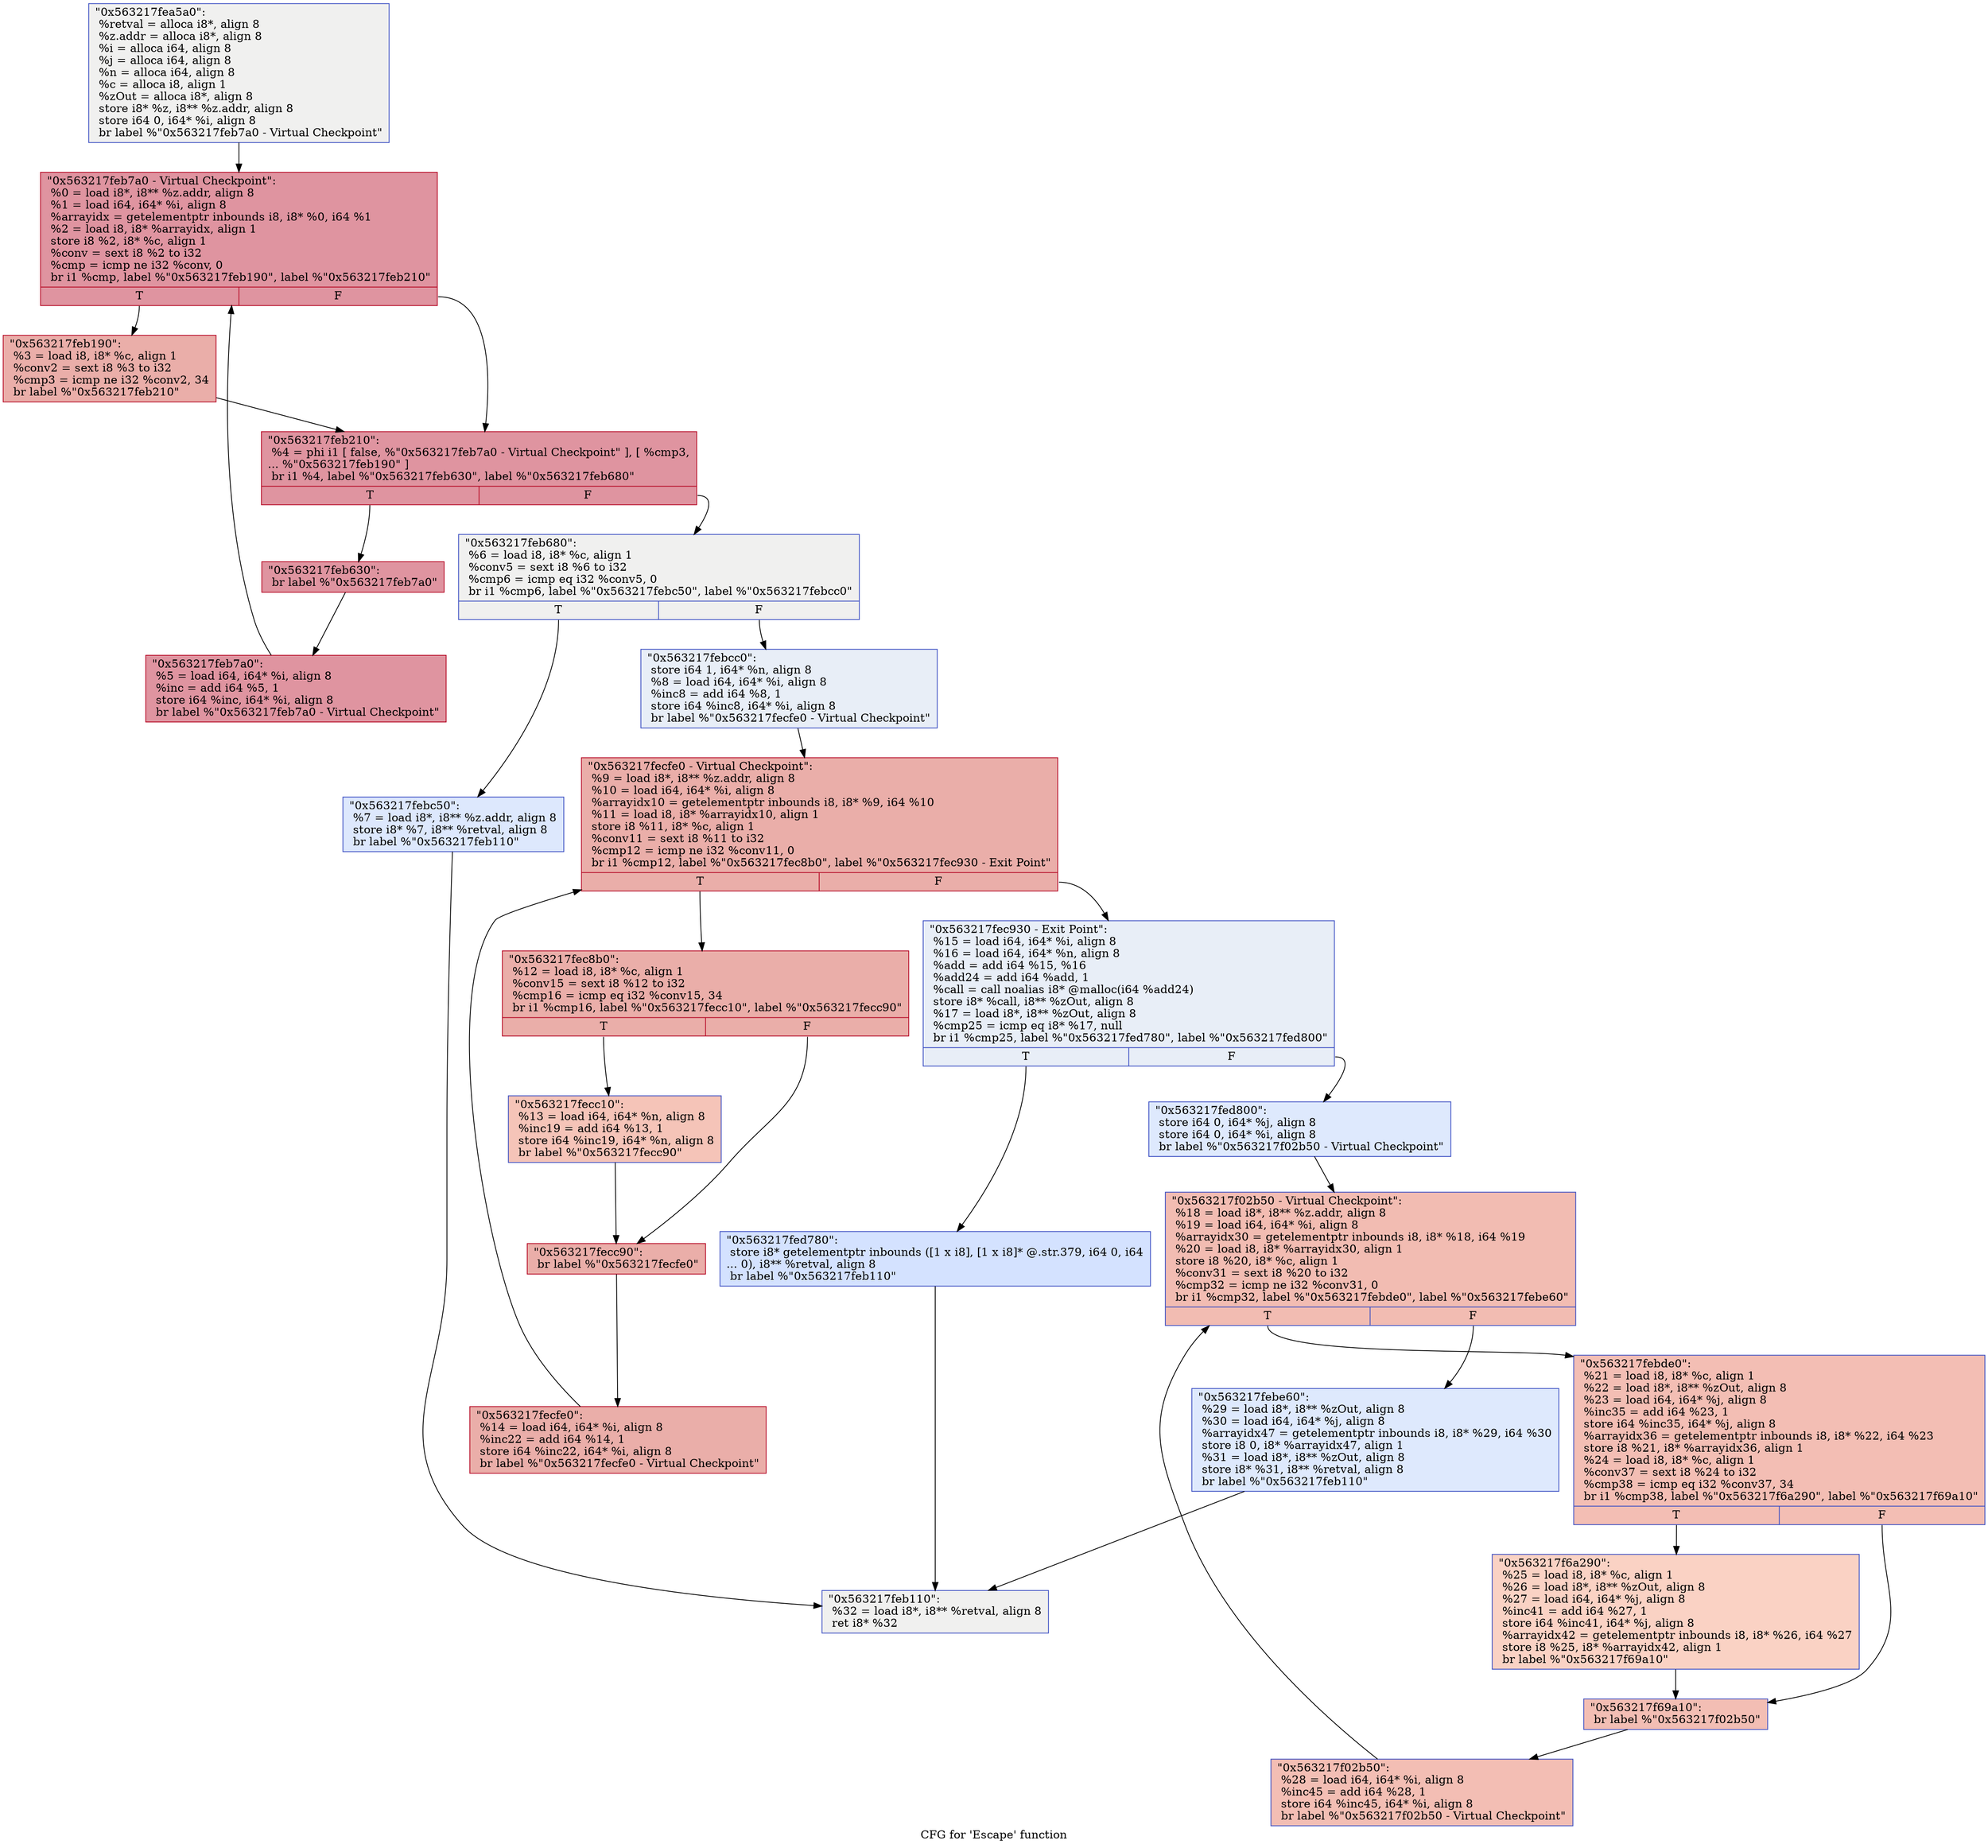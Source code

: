 digraph "CFG for 'Escape' function" {
	label="CFG for 'Escape' function";

	Node0x563217fea5a0 [shape=record,color="#3d50c3ff", style=filled, fillcolor="#dedcdb70",label="{\"0x563217fea5a0\":\l  %retval = alloca i8*, align 8\l  %z.addr = alloca i8*, align 8\l  %i = alloca i64, align 8\l  %j = alloca i64, align 8\l  %n = alloca i64, align 8\l  %c = alloca i8, align 1\l  %zOut = alloca i8*, align 8\l  store i8* %z, i8** %z.addr, align 8\l  store i64 0, i64* %i, align 8\l  br label %\"0x563217feb7a0 - Virtual Checkpoint\"\l}"];
	Node0x563217fea5a0 -> Node0x563217feaae0;
	Node0x563217feaae0 [shape=record,color="#b70d28ff", style=filled, fillcolor="#b70d2870",label="{\"0x563217feb7a0 - Virtual Checkpoint\":            \l  %0 = load i8*, i8** %z.addr, align 8\l  %1 = load i64, i64* %i, align 8\l  %arrayidx = getelementptr inbounds i8, i8* %0, i64 %1\l  %2 = load i8, i8* %arrayidx, align 1\l  store i8 %2, i8* %c, align 1\l  %conv = sext i8 %2 to i32\l  %cmp = icmp ne i32 %conv, 0\l  br i1 %cmp, label %\"0x563217feb190\", label %\"0x563217feb210\"\l|{<s0>T|<s1>F}}"];
	Node0x563217feaae0:s0 -> Node0x563217feb190;
	Node0x563217feaae0:s1 -> Node0x563217feb210;
	Node0x563217feb190 [shape=record,color="#b70d28ff", style=filled, fillcolor="#d0473d70",label="{\"0x563217feb190\":                                 \l  %3 = load i8, i8* %c, align 1\l  %conv2 = sext i8 %3 to i32\l  %cmp3 = icmp ne i32 %conv2, 34\l  br label %\"0x563217feb210\"\l}"];
	Node0x563217feb190 -> Node0x563217feb210;
	Node0x563217feb210 [shape=record,color="#b70d28ff", style=filled, fillcolor="#b70d2870",label="{\"0x563217feb210\":                                 \l  %4 = phi i1 [ false, %\"0x563217feb7a0 - Virtual Checkpoint\" ], [ %cmp3,\l... %\"0x563217feb190\" ]\l  br i1 %4, label %\"0x563217feb630\", label %\"0x563217feb680\"\l|{<s0>T|<s1>F}}"];
	Node0x563217feb210:s0 -> Node0x563217feb630;
	Node0x563217feb210:s1 -> Node0x563217feb680;
	Node0x563217feb630 [shape=record,color="#b70d28ff", style=filled, fillcolor="#b70d2870",label="{\"0x563217feb630\":                                 \l  br label %\"0x563217feb7a0\"\l}"];
	Node0x563217feb630 -> Node0x563217feb7a0;
	Node0x563217feb7a0 [shape=record,color="#b70d28ff", style=filled, fillcolor="#b70d2870",label="{\"0x563217feb7a0\":                                 \l  %5 = load i64, i64* %i, align 8\l  %inc = add i64 %5, 1\l  store i64 %inc, i64* %i, align 8\l  br label %\"0x563217feb7a0 - Virtual Checkpoint\"\l}"];
	Node0x563217feb7a0 -> Node0x563217feaae0;
	Node0x563217feb680 [shape=record,color="#3d50c3ff", style=filled, fillcolor="#dedcdb70",label="{\"0x563217feb680\":                                 \l  %6 = load i8, i8* %c, align 1\l  %conv5 = sext i8 %6 to i32\l  %cmp6 = icmp eq i32 %conv5, 0\l  br i1 %cmp6, label %\"0x563217febc50\", label %\"0x563217febcc0\"\l|{<s0>T|<s1>F}}"];
	Node0x563217feb680:s0 -> Node0x563217febc50;
	Node0x563217feb680:s1 -> Node0x563217febcc0;
	Node0x563217febc50 [shape=record,color="#3d50c3ff", style=filled, fillcolor="#b2ccfb70",label="{\"0x563217febc50\":                                 \l  %7 = load i8*, i8** %z.addr, align 8\l  store i8* %7, i8** %retval, align 8\l  br label %\"0x563217feb110\"\l}"];
	Node0x563217febc50 -> Node0x563217feb110;
	Node0x563217febcc0 [shape=record,color="#3d50c3ff", style=filled, fillcolor="#cbd8ee70",label="{\"0x563217febcc0\":                                 \l  store i64 1, i64* %n, align 8\l  %8 = load i64, i64* %i, align 8\l  %inc8 = add i64 %8, 1\l  store i64 %inc8, i64* %i, align 8\l  br label %\"0x563217fecfe0 - Virtual Checkpoint\"\l}"];
	Node0x563217febcc0 -> Node0x563217feb5e0;
	Node0x563217feb5e0 [shape=record,color="#b70d28ff", style=filled, fillcolor="#d0473d70",label="{\"0x563217fecfe0 - Virtual Checkpoint\":            \l  %9 = load i8*, i8** %z.addr, align 8\l  %10 = load i64, i64* %i, align 8\l  %arrayidx10 = getelementptr inbounds i8, i8* %9, i64 %10\l  %11 = load i8, i8* %arrayidx10, align 1\l  store i8 %11, i8* %c, align 1\l  %conv11 = sext i8 %11 to i32\l  %cmp12 = icmp ne i32 %conv11, 0\l  br i1 %cmp12, label %\"0x563217fec8b0\", label %\"0x563217fec930 - Exit Point\"\l|{<s0>T|<s1>F}}"];
	Node0x563217feb5e0:s0 -> Node0x563217fec8b0;
	Node0x563217feb5e0:s1 -> Node0x563217fec930;
	Node0x563217fec8b0 [shape=record,color="#b70d28ff", style=filled, fillcolor="#d0473d70",label="{\"0x563217fec8b0\":                                 \l  %12 = load i8, i8* %c, align 1\l  %conv15 = sext i8 %12 to i32\l  %cmp16 = icmp eq i32 %conv15, 34\l  br i1 %cmp16, label %\"0x563217fecc10\", label %\"0x563217fecc90\"\l|{<s0>T|<s1>F}}"];
	Node0x563217fec8b0:s0 -> Node0x563217fecc10;
	Node0x563217fec8b0:s1 -> Node0x563217fecc90;
	Node0x563217fecc10 [shape=record,color="#3d50c3ff", style=filled, fillcolor="#e97a5f70",label="{\"0x563217fecc10\":                                 \l  %13 = load i64, i64* %n, align 8\l  %inc19 = add i64 %13, 1\l  store i64 %inc19, i64* %n, align 8\l  br label %\"0x563217fecc90\"\l}"];
	Node0x563217fecc10 -> Node0x563217fecc90;
	Node0x563217fecc90 [shape=record,color="#b70d28ff", style=filled, fillcolor="#d0473d70",label="{\"0x563217fecc90\":                                 \l  br label %\"0x563217fecfe0\"\l}"];
	Node0x563217fecc90 -> Node0x563217fecfe0;
	Node0x563217fecfe0 [shape=record,color="#b70d28ff", style=filled, fillcolor="#d0473d70",label="{\"0x563217fecfe0\":                                 \l  %14 = load i64, i64* %i, align 8\l  %inc22 = add i64 %14, 1\l  store i64 %inc22, i64* %i, align 8\l  br label %\"0x563217fecfe0 - Virtual Checkpoint\"\l}"];
	Node0x563217fecfe0 -> Node0x563217feb5e0;
	Node0x563217fec930 [shape=record,color="#3d50c3ff", style=filled, fillcolor="#cbd8ee70",label="{\"0x563217fec930 - Exit Point\":                    \l  %15 = load i64, i64* %i, align 8\l  %16 = load i64, i64* %n, align 8\l  %add = add i64 %15, %16\l  %add24 = add i64 %add, 1\l  %call = call noalias i8* @malloc(i64 %add24)\l  store i8* %call, i8** %zOut, align 8\l  %17 = load i8*, i8** %zOut, align 8\l  %cmp25 = icmp eq i8* %17, null\l  br i1 %cmp25, label %\"0x563217fed780\", label %\"0x563217fed800\"\l|{<s0>T|<s1>F}}"];
	Node0x563217fec930:s0 -> Node0x563217fed780;
	Node0x563217fec930:s1 -> Node0x563217fed800;
	Node0x563217fed780 [shape=record,color="#3d50c3ff", style=filled, fillcolor="#9ebeff70",label="{\"0x563217fed780\":                                 \l  store i8* getelementptr inbounds ([1 x i8], [1 x i8]* @.str.379, i64 0, i64\l... 0), i8** %retval, align 8\l  br label %\"0x563217feb110\"\l}"];
	Node0x563217fed780 -> Node0x563217feb110;
	Node0x563217fed800 [shape=record,color="#3d50c3ff", style=filled, fillcolor="#b5cdfa70",label="{\"0x563217fed800\":                                 \l  store i64 0, i64* %j, align 8\l  store i64 0, i64* %i, align 8\l  br label %\"0x563217f02b50 - Virtual Checkpoint\"\l}"];
	Node0x563217fed800 -> Node0x563217fedb70;
	Node0x563217fedb70 [shape=record,color="#3d50c3ff", style=filled, fillcolor="#e1675170",label="{\"0x563217f02b50 - Virtual Checkpoint\":            \l  %18 = load i8*, i8** %z.addr, align 8\l  %19 = load i64, i64* %i, align 8\l  %arrayidx30 = getelementptr inbounds i8, i8* %18, i64 %19\l  %20 = load i8, i8* %arrayidx30, align 1\l  store i8 %20, i8* %c, align 1\l  %conv31 = sext i8 %20 to i32\l  %cmp32 = icmp ne i32 %conv31, 0\l  br i1 %cmp32, label %\"0x563217febde0\", label %\"0x563217febe60\"\l|{<s0>T|<s1>F}}"];
	Node0x563217fedb70:s0 -> Node0x563217febde0;
	Node0x563217fedb70:s1 -> Node0x563217febe60;
	Node0x563217febde0 [shape=record,color="#3d50c3ff", style=filled, fillcolor="#e36c5570",label="{\"0x563217febde0\":                                 \l  %21 = load i8, i8* %c, align 1\l  %22 = load i8*, i8** %zOut, align 8\l  %23 = load i64, i64* %j, align 8\l  %inc35 = add i64 %23, 1\l  store i64 %inc35, i64* %j, align 8\l  %arrayidx36 = getelementptr inbounds i8, i8* %22, i64 %23\l  store i8 %21, i8* %arrayidx36, align 1\l  %24 = load i8, i8* %c, align 1\l  %conv37 = sext i8 %24 to i32\l  %cmp38 = icmp eq i32 %conv37, 34\l  br i1 %cmp38, label %\"0x563217f6a290\", label %\"0x563217f69a10\"\l|{<s0>T|<s1>F}}"];
	Node0x563217febde0:s0 -> Node0x563217f6a290;
	Node0x563217febde0:s1 -> Node0x563217f69a10;
	Node0x563217f6a290 [shape=record,color="#3d50c3ff", style=filled, fillcolor="#f4987a70",label="{\"0x563217f6a290\":                                 \l  %25 = load i8, i8* %c, align 1\l  %26 = load i8*, i8** %zOut, align 8\l  %27 = load i64, i64* %j, align 8\l  %inc41 = add i64 %27, 1\l  store i64 %inc41, i64* %j, align 8\l  %arrayidx42 = getelementptr inbounds i8, i8* %26, i64 %27\l  store i8 %25, i8* %arrayidx42, align 1\l  br label %\"0x563217f69a10\"\l}"];
	Node0x563217f6a290 -> Node0x563217f69a10;
	Node0x563217f69a10 [shape=record,color="#3d50c3ff", style=filled, fillcolor="#e36c5570",label="{\"0x563217f69a10\":                                 \l  br label %\"0x563217f02b50\"\l}"];
	Node0x563217f69a10 -> Node0x563217f02b50;
	Node0x563217f02b50 [shape=record,color="#3d50c3ff", style=filled, fillcolor="#e36c5570",label="{\"0x563217f02b50\":                                 \l  %28 = load i64, i64* %i, align 8\l  %inc45 = add i64 %28, 1\l  store i64 %inc45, i64* %i, align 8\l  br label %\"0x563217f02b50 - Virtual Checkpoint\"\l}"];
	Node0x563217f02b50 -> Node0x563217fedb70;
	Node0x563217febe60 [shape=record,color="#3d50c3ff", style=filled, fillcolor="#b5cdfa70",label="{\"0x563217febe60\":                                 \l  %29 = load i8*, i8** %zOut, align 8\l  %30 = load i64, i64* %j, align 8\l  %arrayidx47 = getelementptr inbounds i8, i8* %29, i64 %30\l  store i8 0, i8* %arrayidx47, align 1\l  %31 = load i8*, i8** %zOut, align 8\l  store i8* %31, i8** %retval, align 8\l  br label %\"0x563217feb110\"\l}"];
	Node0x563217febe60 -> Node0x563217feb110;
	Node0x563217feb110 [shape=record,color="#3d50c3ff", style=filled, fillcolor="#dedcdb70",label="{\"0x563217feb110\":                                 \l  %32 = load i8*, i8** %retval, align 8\l  ret i8* %32\l}"];
}
